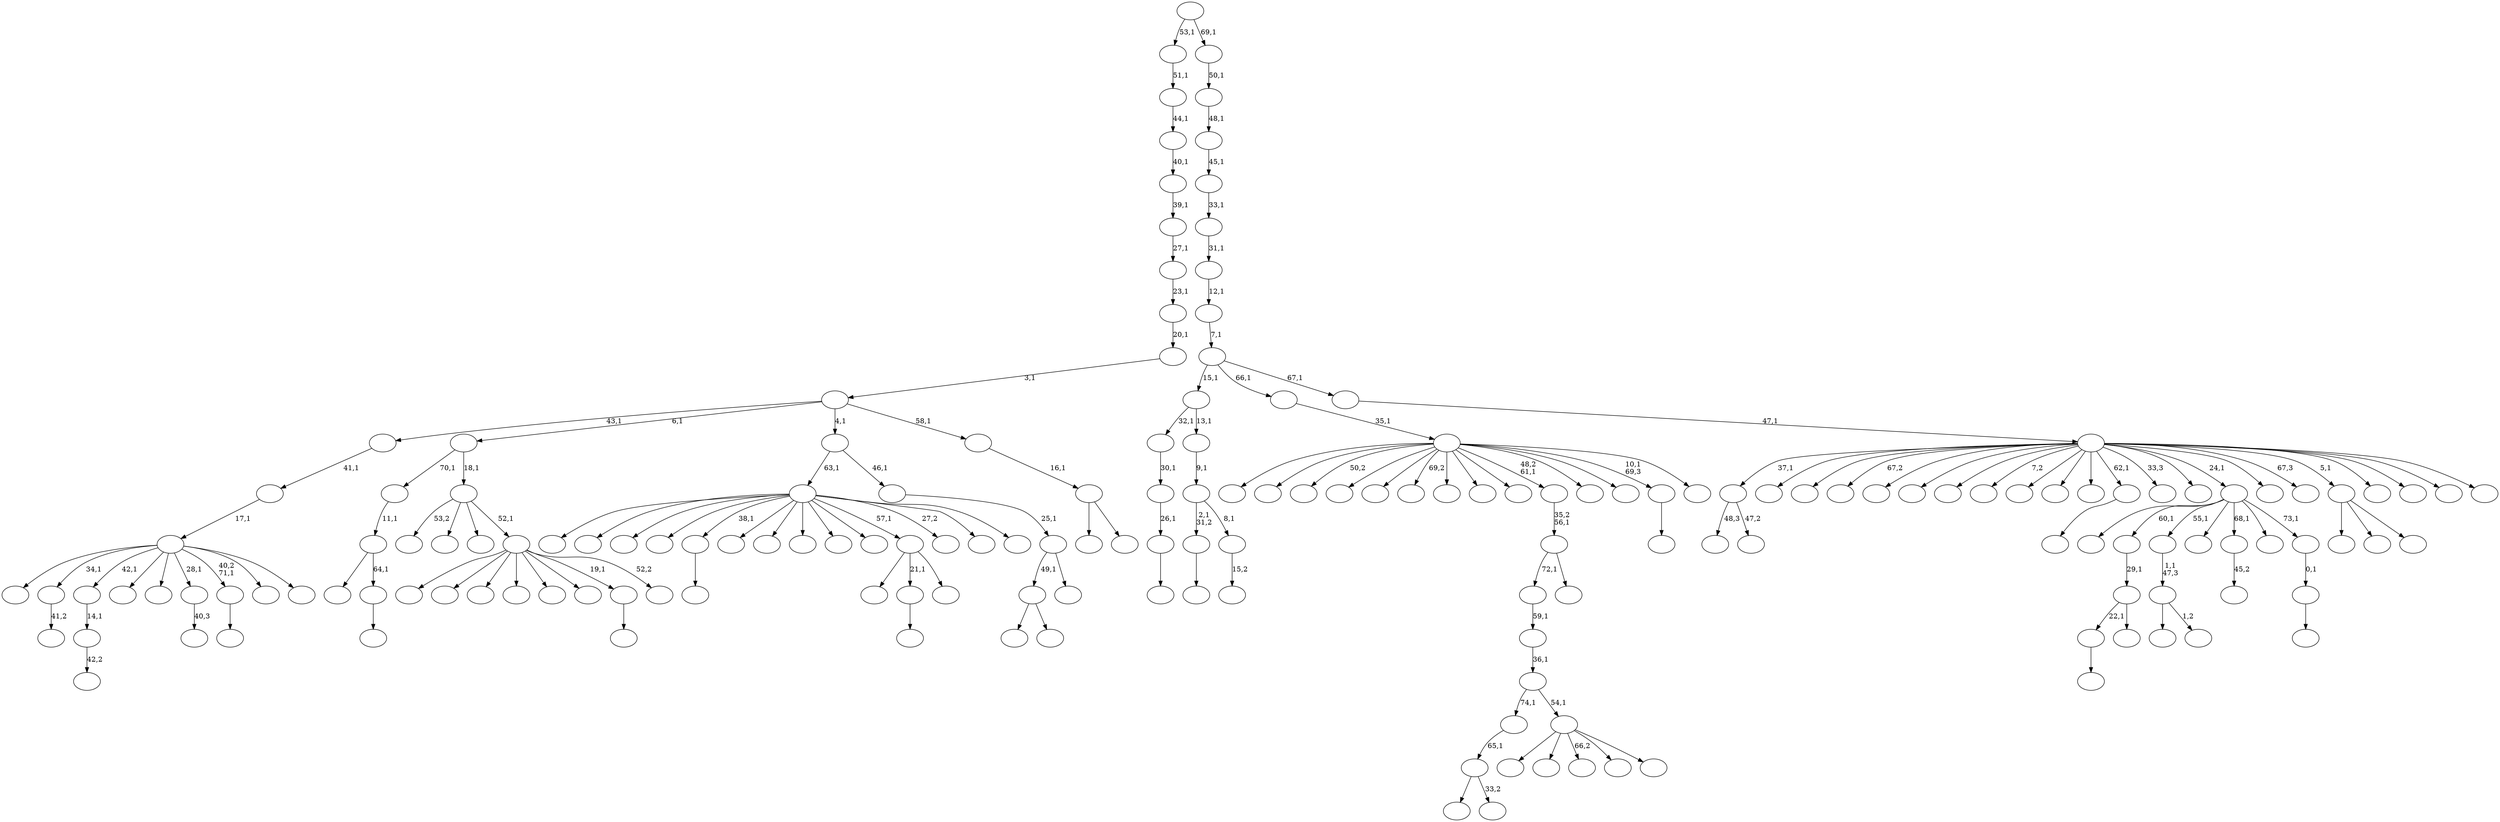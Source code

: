 digraph T {
	175 [label=""]
	174 [label=""]
	173 [label=""]
	172 [label=""]
	171 [label=""]
	170 [label=""]
	169 [label=""]
	168 [label=""]
	167 [label=""]
	166 [label=""]
	165 [label=""]
	164 [label=""]
	163 [label=""]
	162 [label=""]
	161 [label=""]
	160 [label=""]
	159 [label=""]
	158 [label=""]
	157 [label=""]
	156 [label=""]
	155 [label=""]
	154 [label=""]
	153 [label=""]
	152 [label=""]
	151 [label=""]
	150 [label=""]
	149 [label=""]
	148 [label=""]
	147 [label=""]
	146 [label=""]
	145 [label=""]
	144 [label=""]
	143 [label=""]
	142 [label=""]
	141 [label=""]
	140 [label=""]
	139 [label=""]
	138 [label=""]
	137 [label=""]
	136 [label=""]
	135 [label=""]
	134 [label=""]
	133 [label=""]
	132 [label=""]
	131 [label=""]
	130 [label=""]
	129 [label=""]
	128 [label=""]
	127 [label=""]
	126 [label=""]
	125 [label=""]
	124 [label=""]
	123 [label=""]
	122 [label=""]
	121 [label=""]
	120 [label=""]
	119 [label=""]
	118 [label=""]
	117 [label=""]
	116 [label=""]
	115 [label=""]
	114 [label=""]
	113 [label=""]
	112 [label=""]
	111 [label=""]
	110 [label=""]
	109 [label=""]
	108 [label=""]
	107 [label=""]
	106 [label=""]
	105 [label=""]
	104 [label=""]
	103 [label=""]
	102 [label=""]
	101 [label=""]
	100 [label=""]
	99 [label=""]
	98 [label=""]
	97 [label=""]
	96 [label=""]
	95 [label=""]
	94 [label=""]
	93 [label=""]
	92 [label=""]
	91 [label=""]
	90 [label=""]
	89 [label=""]
	88 [label=""]
	87 [label=""]
	86 [label=""]
	85 [label=""]
	84 [label=""]
	83 [label=""]
	82 [label=""]
	81 [label=""]
	80 [label=""]
	79 [label=""]
	78 [label=""]
	77 [label=""]
	76 [label=""]
	75 [label=""]
	74 [label=""]
	73 [label=""]
	72 [label=""]
	71 [label=""]
	70 [label=""]
	69 [label=""]
	68 [label=""]
	67 [label=""]
	66 [label=""]
	65 [label=""]
	64 [label=""]
	63 [label=""]
	62 [label=""]
	61 [label=""]
	60 [label=""]
	59 [label=""]
	58 [label=""]
	57 [label=""]
	56 [label=""]
	55 [label=""]
	54 [label=""]
	53 [label=""]
	52 [label=""]
	51 [label=""]
	50 [label=""]
	49 [label=""]
	48 [label=""]
	47 [label=""]
	46 [label=""]
	45 [label=""]
	44 [label=""]
	43 [label=""]
	42 [label=""]
	41 [label=""]
	40 [label=""]
	39 [label=""]
	38 [label=""]
	37 [label=""]
	36 [label=""]
	35 [label=""]
	34 [label=""]
	33 [label=""]
	32 [label=""]
	31 [label=""]
	30 [label=""]
	29 [label=""]
	28 [label=""]
	27 [label=""]
	26 [label=""]
	25 [label=""]
	24 [label=""]
	23 [label=""]
	22 [label=""]
	21 [label=""]
	20 [label=""]
	19 [label=""]
	18 [label=""]
	17 [label=""]
	16 [label=""]
	15 [label=""]
	14 [label=""]
	13 [label=""]
	12 [label=""]
	11 [label=""]
	10 [label=""]
	9 [label=""]
	8 [label=""]
	7 [label=""]
	6 [label=""]
	5 [label=""]
	4 [label=""]
	3 [label=""]
	2 [label=""]
	1 [label=""]
	0 [label=""]
	169 -> 171 [label="48,3"]
	169 -> 170 [label="47,2"]
	158 -> 159 [label=""]
	155 -> 156 [label=""]
	154 -> 155 [label="26,1"]
	153 -> 154 [label="30,1"]
	149 -> 173 [label=""]
	149 -> 150 [label=""]
	144 -> 145 [label=""]
	139 -> 144 [label="22,1"]
	139 -> 140 [label=""]
	138 -> 139 [label="29,1"]
	135 -> 136 [label="41,2"]
	133 -> 134 [label="42,2"]
	132 -> 133 [label="14,1"]
	120 -> 121 [label=""]
	119 -> 128 [label=""]
	119 -> 120 [label="64,1"]
	118 -> 119 [label="11,1"]
	114 -> 115 [label=""]
	112 -> 113 [label="15,2"]
	111 -> 114 [label="2,1\n31,2"]
	111 -> 112 [label="8,1"]
	110 -> 111 [label="9,1"]
	109 -> 153 [label="32,1"]
	109 -> 110 [label="13,1"]
	103 -> 122 [label=""]
	103 -> 104 [label="1,2"]
	102 -> 103 [label="1,1\n47,3"]
	93 -> 94 [label=""]
	90 -> 97 [label=""]
	90 -> 91 [label="33,2"]
	89 -> 90 [label="65,1"]
	83 -> 84 [label=""]
	81 -> 82 [label="45,2"]
	79 -> 80 [label=""]
	75 -> 76 [label="40,3"]
	70 -> 71 [label=""]
	68 -> 69 [label=""]
	67 -> 68 [label="0,1"]
	66 -> 161 [label=""]
	66 -> 138 [label="60,1"]
	66 -> 102 [label="55,1"]
	66 -> 99 [label=""]
	66 -> 81 [label="68,1"]
	66 -> 72 [label=""]
	66 -> 67 [label="73,1"]
	63 -> 108 [label=""]
	63 -> 83 [label="21,1"]
	63 -> 64 [label=""]
	57 -> 172 [label=""]
	57 -> 157 [label=""]
	57 -> 152 [label="66,2"]
	57 -> 142 [label=""]
	57 -> 58 [label=""]
	56 -> 89 [label="74,1"]
	56 -> 57 [label="54,1"]
	55 -> 56 [label="36,1"]
	54 -> 55 [label="59,1"]
	51 -> 141 [label=""]
	51 -> 135 [label="34,1"]
	51 -> 132 [label="42,1"]
	51 -> 117 [label=""]
	51 -> 95 [label=""]
	51 -> 75 [label="28,1"]
	51 -> 70 [label="40,2\n71,1"]
	51 -> 62 [label=""]
	51 -> 52 [label=""]
	50 -> 51 [label="17,1"]
	49 -> 50 [label="41,1"]
	47 -> 175 [label=""]
	47 -> 168 [label=""]
	47 -> 165 [label=""]
	47 -> 163 [label=""]
	47 -> 158 [label="38,1"]
	47 -> 123 [label=""]
	47 -> 107 [label=""]
	47 -> 98 [label=""]
	47 -> 92 [label=""]
	47 -> 77 [label=""]
	47 -> 63 [label="57,1"]
	47 -> 60 [label="27,2"]
	47 -> 59 [label=""]
	47 -> 48 [label=""]
	45 -> 54 [label="72,1"]
	45 -> 46 [label=""]
	44 -> 45 [label="35,2\n56,1"]
	41 -> 162 [label=""]
	41 -> 143 [label=""]
	41 -> 101 [label=""]
	41 -> 87 [label=""]
	41 -> 86 [label=""]
	41 -> 85 [label=""]
	41 -> 79 [label="19,1"]
	41 -> 42 [label="52,2"]
	40 -> 137 [label="53,2"]
	40 -> 129 [label=""]
	40 -> 65 [label=""]
	40 -> 41 [label="52,1"]
	39 -> 118 [label="70,1"]
	39 -> 40 [label="18,1"]
	37 -> 164 [label=""]
	37 -> 100 [label=""]
	37 -> 38 [label=""]
	34 -> 149 [label="49,1"]
	34 -> 35 [label=""]
	33 -> 34 [label="25,1"]
	32 -> 47 [label="63,1"]
	32 -> 33 [label="46,1"]
	30 -> 31 [label=""]
	28 -> 167 [label=""]
	28 -> 29 [label=""]
	27 -> 28 [label="16,1"]
	26 -> 49 [label="43,1"]
	26 -> 39 [label="6,1"]
	26 -> 32 [label="4,1"]
	26 -> 27 [label="58,1"]
	25 -> 26 [label="3,1"]
	24 -> 25 [label="20,1"]
	23 -> 24 [label="23,1"]
	22 -> 23 [label="27,1"]
	21 -> 22 [label="39,1"]
	20 -> 21 [label="40,1"]
	19 -> 20 [label="44,1"]
	18 -> 19 [label="51,1"]
	14 -> 174 [label=""]
	14 -> 146 [label=""]
	14 -> 126 [label="50,2"]
	14 -> 124 [label=""]
	14 -> 116 [label=""]
	14 -> 105 [label="69,2"]
	14 -> 96 [label=""]
	14 -> 88 [label=""]
	14 -> 73 [label=""]
	14 -> 44 [label="48,2\n61,1"]
	14 -> 43 [label=""]
	14 -> 36 [label=""]
	14 -> 30 [label="10,1\n69,3"]
	14 -> 15 [label=""]
	13 -> 14 [label="35,1"]
	10 -> 169 [label="37,1"]
	10 -> 166 [label=""]
	10 -> 160 [label=""]
	10 -> 151 [label="67,2"]
	10 -> 148 [label=""]
	10 -> 147 [label=""]
	10 -> 131 [label=""]
	10 -> 130 [label="7,2"]
	10 -> 127 [label=""]
	10 -> 125 [label=""]
	10 -> 106 [label=""]
	10 -> 93 [label="62,1"]
	10 -> 78 [label="33,3"]
	10 -> 74 [label=""]
	10 -> 66 [label="24,1"]
	10 -> 61 [label=""]
	10 -> 53 [label="67,3"]
	10 -> 37 [label="5,1"]
	10 -> 17 [label=""]
	10 -> 16 [label=""]
	10 -> 12 [label=""]
	10 -> 11 [label=""]
	9 -> 10 [label="47,1"]
	8 -> 109 [label="15,1"]
	8 -> 13 [label="66,1"]
	8 -> 9 [label="67,1"]
	7 -> 8 [label="7,1"]
	6 -> 7 [label="12,1"]
	5 -> 6 [label="31,1"]
	4 -> 5 [label="33,1"]
	3 -> 4 [label="45,1"]
	2 -> 3 [label="48,1"]
	1 -> 2 [label="50,1"]
	0 -> 18 [label="53,1"]
	0 -> 1 [label="69,1"]
}
